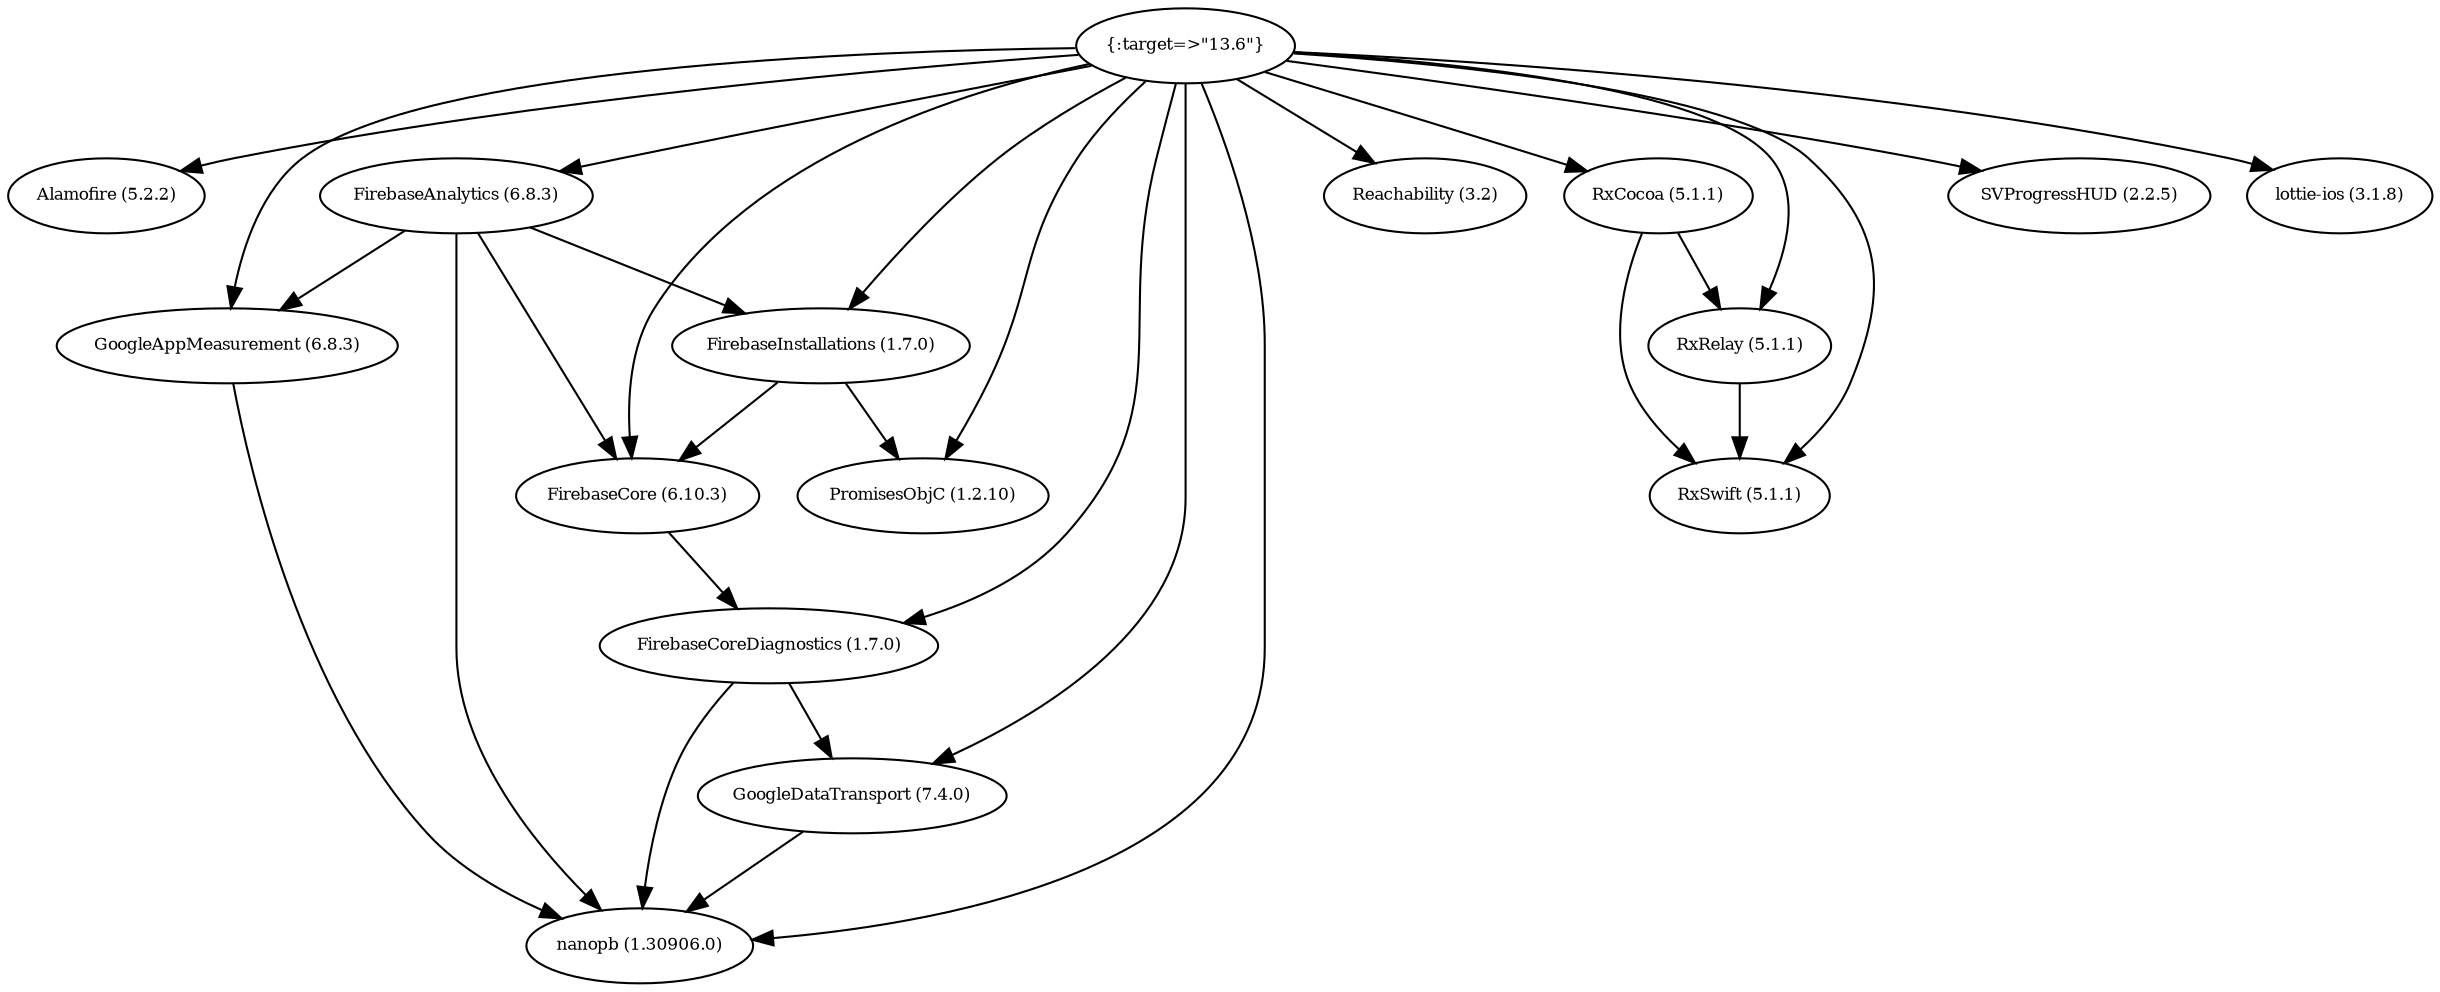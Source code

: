 digraph RGL__DirectedAdjacencyGraph {
    "{:target=>\"13.6\"}" [
        fontsize = 8,
        label = "{:target=>\"13.6\"}"
    ]

    "Alamofire (5.2.2)" [
        fontsize = 8,
        label = "Alamofire (5.2.2)"
    ]

    "FirebaseAnalytics (6.8.3)" [
        fontsize = 8,
        label = "FirebaseAnalytics (6.8.3)"
    ]

    "FirebaseCore (6.10.3)" [
        fontsize = 8,
        label = "FirebaseCore (6.10.3)"
    ]

    "FirebaseCoreDiagnostics (1.7.0)" [
        fontsize = 8,
        label = "FirebaseCoreDiagnostics (1.7.0)"
    ]

    "GoogleDataTransport (7.4.0)" [
        fontsize = 8,
        label = "GoogleDataTransport (7.4.0)"
    ]

    "nanopb (1.30906.0)" [
        fontsize = 8,
        label = "nanopb (1.30906.0)"
    ]

    "FirebaseInstallations (1.7.0)" [
        fontsize = 8,
        label = "FirebaseInstallations (1.7.0)"
    ]

    "PromisesObjC (1.2.10)" [
        fontsize = 8,
        label = "PromisesObjC (1.2.10)"
    ]

    "GoogleAppMeasurement (6.8.3)" [
        fontsize = 8,
        label = "GoogleAppMeasurement (6.8.3)"
    ]

    "Reachability (3.2)" [
        fontsize = 8,
        label = "Reachability (3.2)"
    ]

    "RxCocoa (5.1.1)" [
        fontsize = 8,
        label = "RxCocoa (5.1.1)"
    ]

    "RxSwift (5.1.1)" [
        fontsize = 8,
        label = "RxSwift (5.1.1)"
    ]

    "RxRelay (5.1.1)" [
        fontsize = 8,
        label = "RxRelay (5.1.1)"
    ]

    "SVProgressHUD (2.2.5)" [
        fontsize = 8,
        label = "SVProgressHUD (2.2.5)"
    ]

    "lottie-ios (3.1.8)" [
        fontsize = 8,
        label = "lottie-ios (3.1.8)"
    ]

    "{:target=>\"13.6\"}" -> "Alamofire (5.2.2)" [
        fontsize = 8
    ]

    "{:target=>\"13.6\"}" -> "FirebaseAnalytics (6.8.3)" [
        fontsize = 8
    ]

    "{:target=>\"13.6\"}" -> "FirebaseCore (6.10.3)" [
        fontsize = 8
    ]

    "{:target=>\"13.6\"}" -> "FirebaseCoreDiagnostics (1.7.0)" [
        fontsize = 8
    ]

    "{:target=>\"13.6\"}" -> "FirebaseInstallations (1.7.0)" [
        fontsize = 8
    ]

    "{:target=>\"13.6\"}" -> "GoogleAppMeasurement (6.8.3)" [
        fontsize = 8
    ]

    "{:target=>\"13.6\"}" -> "GoogleDataTransport (7.4.0)" [
        fontsize = 8
    ]

    "{:target=>\"13.6\"}" -> "PromisesObjC (1.2.10)" [
        fontsize = 8
    ]

    "{:target=>\"13.6\"}" -> "Reachability (3.2)" [
        fontsize = 8
    ]

    "{:target=>\"13.6\"}" -> "RxCocoa (5.1.1)" [
        fontsize = 8
    ]

    "{:target=>\"13.6\"}" -> "RxRelay (5.1.1)" [
        fontsize = 8
    ]

    "{:target=>\"13.6\"}" -> "RxSwift (5.1.1)" [
        fontsize = 8
    ]

    "{:target=>\"13.6\"}" -> "SVProgressHUD (2.2.5)" [
        fontsize = 8
    ]

    "{:target=>\"13.6\"}" -> "lottie-ios (3.1.8)" [
        fontsize = 8
    ]

    "{:target=>\"13.6\"}" -> "nanopb (1.30906.0)" [
        fontsize = 8
    ]

    "FirebaseAnalytics (6.8.3)" -> "FirebaseCore (6.10.3)" [
        fontsize = 8
    ]

    "FirebaseAnalytics (6.8.3)" -> "FirebaseInstallations (1.7.0)" [
        fontsize = 8
    ]

    "FirebaseAnalytics (6.8.3)" -> "GoogleAppMeasurement (6.8.3)" [
        fontsize = 8
    ]

    "FirebaseAnalytics (6.8.3)" -> "nanopb (1.30906.0)" [
        fontsize = 8
    ]

    "FirebaseCore (6.10.3)" -> "FirebaseCoreDiagnostics (1.7.0)" [
        fontsize = 8
    ]

    "FirebaseCoreDiagnostics (1.7.0)" -> "GoogleDataTransport (7.4.0)" [
        fontsize = 8
    ]

    "FirebaseCoreDiagnostics (1.7.0)" -> "nanopb (1.30906.0)" [
        fontsize = 8
    ]

    "GoogleDataTransport (7.4.0)" -> "nanopb (1.30906.0)" [
        fontsize = 8
    ]

    "FirebaseInstallations (1.7.0)" -> "FirebaseCore (6.10.3)" [
        fontsize = 8
    ]

    "FirebaseInstallations (1.7.0)" -> "PromisesObjC (1.2.10)" [
        fontsize = 8
    ]

    "GoogleAppMeasurement (6.8.3)" -> "nanopb (1.30906.0)" [
        fontsize = 8
    ]

    "RxCocoa (5.1.1)" -> "RxSwift (5.1.1)" [
        fontsize = 8
    ]

    "RxCocoa (5.1.1)" -> "RxRelay (5.1.1)" [
        fontsize = 8
    ]

    "RxRelay (5.1.1)" -> "RxSwift (5.1.1)" [
        fontsize = 8
    ]
}
